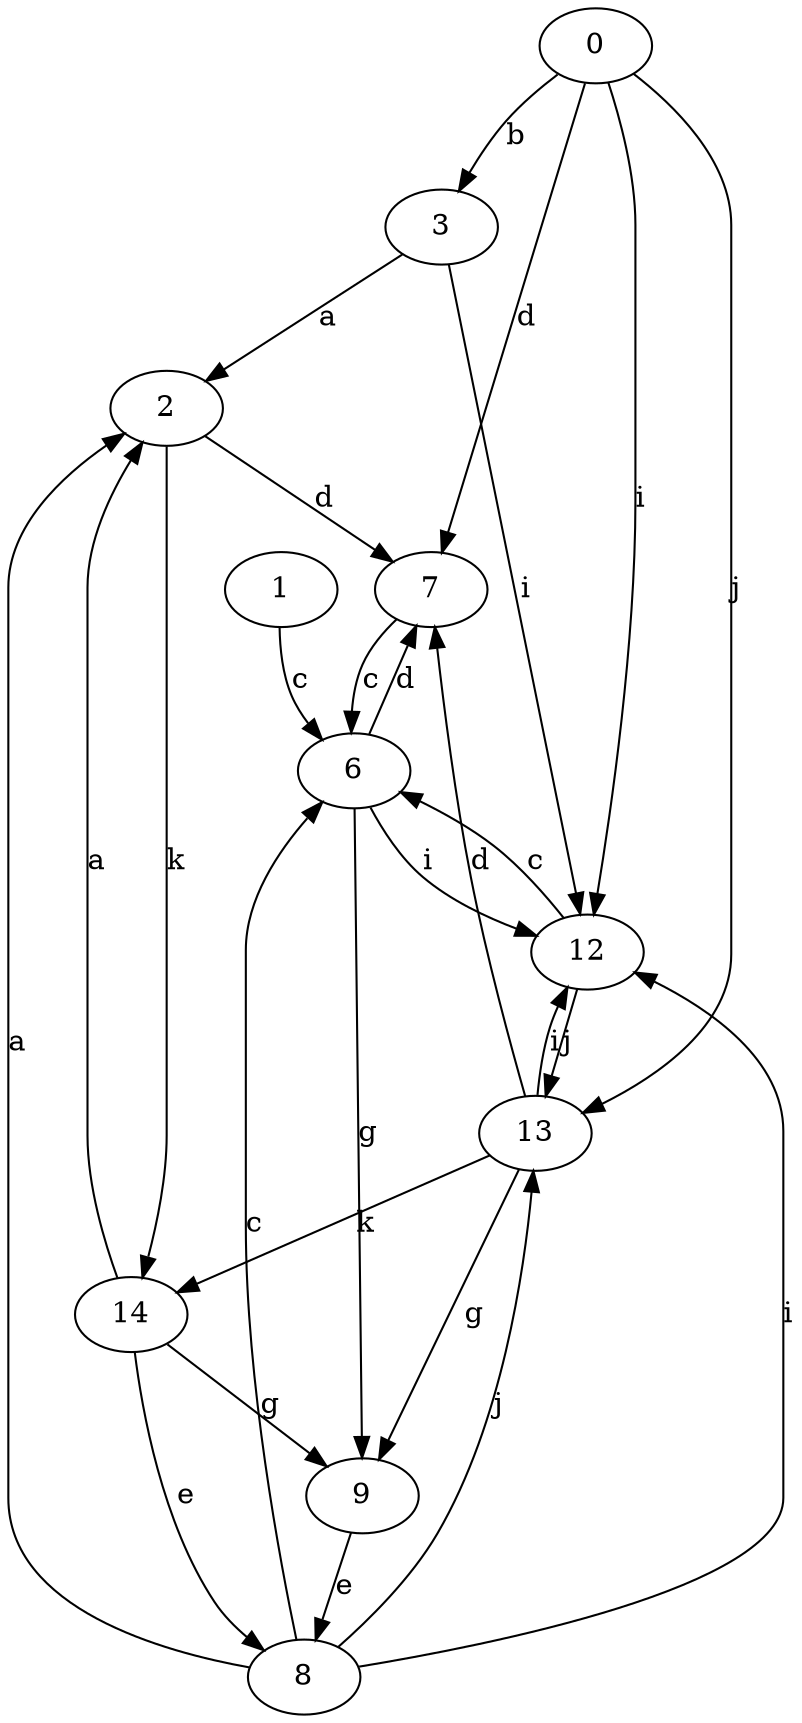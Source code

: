 strict digraph  {
2;
3;
0;
6;
7;
8;
9;
1;
12;
13;
14;
2 -> 7  [label=d];
2 -> 14  [label=k];
3 -> 2  [label=a];
3 -> 12  [label=i];
0 -> 3  [label=b];
0 -> 7  [label=d];
0 -> 12  [label=i];
0 -> 13  [label=j];
6 -> 7  [label=d];
6 -> 9  [label=g];
6 -> 12  [label=i];
7 -> 6  [label=c];
8 -> 2  [label=a];
8 -> 6  [label=c];
8 -> 12  [label=i];
8 -> 13  [label=j];
9 -> 8  [label=e];
1 -> 6  [label=c];
12 -> 6  [label=c];
12 -> 13  [label=j];
13 -> 7  [label=d];
13 -> 9  [label=g];
13 -> 12  [label=i];
13 -> 14  [label=k];
14 -> 2  [label=a];
14 -> 8  [label=e];
14 -> 9  [label=g];
}
